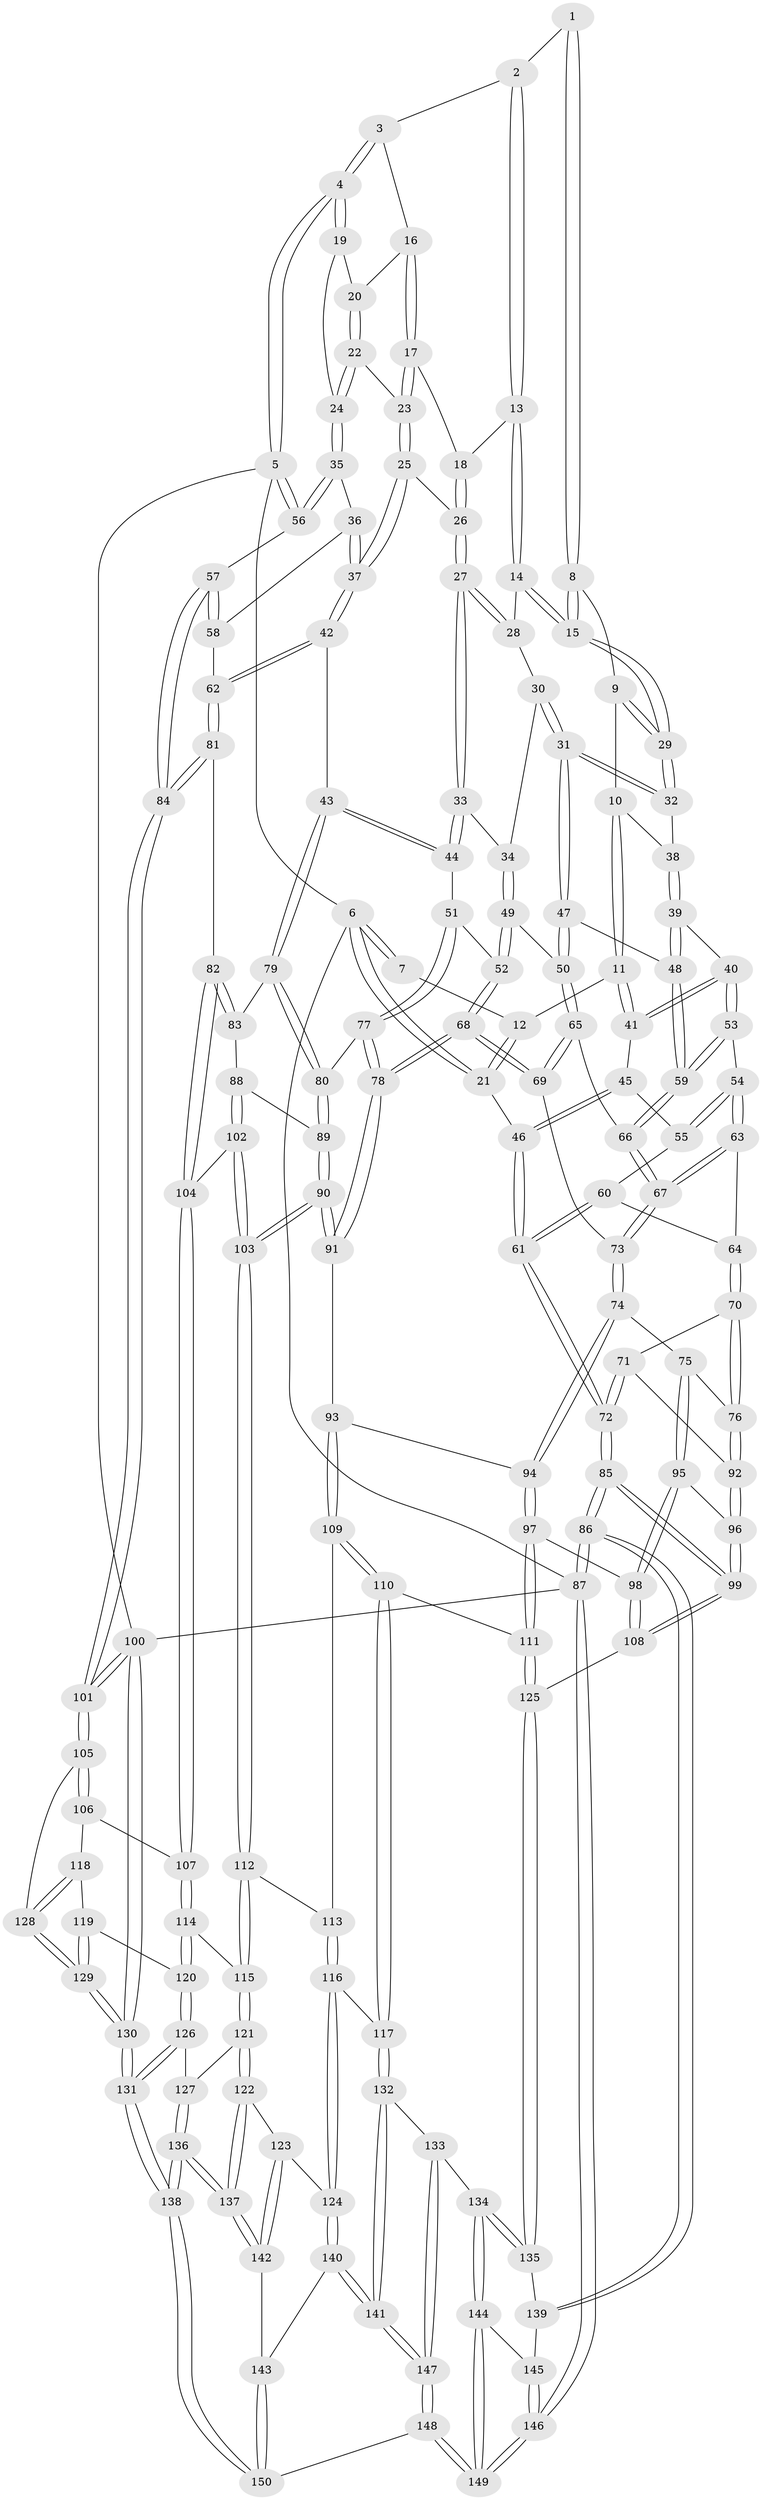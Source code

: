 // Generated by graph-tools (version 1.1) at 2025/38/03/09/25 02:38:44]
// undirected, 150 vertices, 372 edges
graph export_dot {
graph [start="1"]
  node [color=gray90,style=filled];
  1 [pos="+0.3723880087557694+0"];
  2 [pos="+0.4536500293671192+0"];
  3 [pos="+0.8465524905603359+0"];
  4 [pos="+1+0"];
  5 [pos="+1+0"];
  6 [pos="+0+0"];
  7 [pos="+0.35437542675429795+0"];
  8 [pos="+0.3658262761256392+0"];
  9 [pos="+0.30684486963662777+0.10895457693437013"];
  10 [pos="+0.2131792037070475+0.1669354026534819"];
  11 [pos="+0.19709489293285914+0.1712744374872036"];
  12 [pos="+0.14734932045878488+0.0903308877330074"];
  13 [pos="+0.5438346274516522+0.10537324440498438"];
  14 [pos="+0.5383777332770731+0.11591327028274363"];
  15 [pos="+0.4418468855939635+0.15603166133947083"];
  16 [pos="+0.7183711770336553+0.05305546343644332"];
  17 [pos="+0.6903103053937377+0.0929450600611706"];
  18 [pos="+0.663858532288488+0.11006227401720889"];
  19 [pos="+0.9300820791214018+0.05860109017644119"];
  20 [pos="+0.7987656086394561+0.14012912707385894"];
  21 [pos="+0+0"];
  22 [pos="+0.7961548685945455+0.20402667930699442"];
  23 [pos="+0.751930091161091+0.18633298903126225"];
  24 [pos="+0.8305343489277988+0.24703423523392934"];
  25 [pos="+0.6806672448991025+0.2278743565082263"];
  26 [pos="+0.6573626046064066+0.21271488768522614"];
  27 [pos="+0.6094030124417602+0.2331675409967886"];
  28 [pos="+0.543097591687304+0.14331678380361104"];
  29 [pos="+0.4014255777767591+0.19210416705169062"];
  30 [pos="+0.5165822493671937+0.22780508681480519"];
  31 [pos="+0.4290910564629292+0.26783015253340775"];
  32 [pos="+0.40192181586353287+0.19991444685871568"];
  33 [pos="+0.6010970733999218+0.24784657681438285"];
  34 [pos="+0.5668910095628334+0.2603927091830623"];
  35 [pos="+0.8311447447996468+0.2501270218434925"];
  36 [pos="+0.8308431549229084+0.25477779065154005"];
  37 [pos="+0.7253133171564438+0.3085283537022137"];
  38 [pos="+0.3055256501305687+0.24228735916982164"];
  39 [pos="+0.3031816195898803+0.2976963309398361"];
  40 [pos="+0.29102601389374794+0.3058295745577497"];
  41 [pos="+0.19621594747120902+0.17270729416217656"];
  42 [pos="+0.6905797519942803+0.37286770013867776"];
  43 [pos="+0.6829561449063989+0.37722690324497726"];
  44 [pos="+0.6573310801734673+0.3733366283674361"];
  45 [pos="+0.16002575530244395+0.2176041029024865"];
  46 [pos="+0+0.20147383739008748"];
  47 [pos="+0.42763153179735963+0.3024260151695402"];
  48 [pos="+0.4097064082206035+0.3052742459729389"];
  49 [pos="+0.5142466113468982+0.35903647186654236"];
  50 [pos="+0.44344899156585943+0.32801459766900537"];
  51 [pos="+0.5729851718265433+0.3910395195414133"];
  52 [pos="+0.5169670063333114+0.36189097283682525"];
  53 [pos="+0.2552070083986825+0.34875111214142174"];
  54 [pos="+0.24435954537017102+0.345359342846034"];
  55 [pos="+0.1653948092517173+0.28128320223855585"];
  56 [pos="+1+0.0381787896388787"];
  57 [pos="+1+0.3697097802371516"];
  58 [pos="+0.8543570937003199+0.28293316290661524"];
  59 [pos="+0.2834018509965574+0.39970426935993136"];
  60 [pos="+0.11767987837598841+0.33950170718634687"];
  61 [pos="+0+0.3611592947477617"];
  62 [pos="+0.8380635571333749+0.4266207298730693"];
  63 [pos="+0.1656027798356275+0.4073872893370038"];
  64 [pos="+0.1419586114435836+0.4108443424455065"];
  65 [pos="+0.3827512674494757+0.43589880855623475"];
  66 [pos="+0.28986135428965704+0.42601027243604744"];
  67 [pos="+0.2648910751381715+0.46501515037997604"];
  68 [pos="+0.43780763116818816+0.5277535899502357"];
  69 [pos="+0.42926078725909844+0.5162853297850365"];
  70 [pos="+0.10959357484066144+0.4764771632882309"];
  71 [pos="+0.06557854017776087+0.49396574322644965"];
  72 [pos="+0+0.4879647772098893"];
  73 [pos="+0.2569426364121475+0.4905253716600002"];
  74 [pos="+0.24487291525124588+0.5169172106300556"];
  75 [pos="+0.23457491915320586+0.520145668433557"];
  76 [pos="+0.22884696872464821+0.5188500818154648"];
  77 [pos="+0.5667725080414318+0.43750415495695105"];
  78 [pos="+0.4591127736607007+0.5876236433429232"];
  79 [pos="+0.6910593286307394+0.4870989579671647"];
  80 [pos="+0.6252186283795945+0.5306067658538968"];
  81 [pos="+0.8939801624844017+0.5059068199680709"];
  82 [pos="+0.875443401823316+0.517657394056716"];
  83 [pos="+0.7260434348488525+0.5139770971741014"];
  84 [pos="+1+0.5175941655708326"];
  85 [pos="+0+0.701647252437432"];
  86 [pos="+0+1"];
  87 [pos="+0+1"];
  88 [pos="+0.7128250203003077+0.5953504272742326"];
  89 [pos="+0.6145767341135744+0.5503039331005497"];
  90 [pos="+0.5326358155856667+0.6305027503961246"];
  91 [pos="+0.4593914178767913+0.592436191231415"];
  92 [pos="+0.11987070694218328+0.5775760870012926"];
  93 [pos="+0.44540286751476627+0.5993226442627524"];
  94 [pos="+0.32126139073719906+0.5954434948234949"];
  95 [pos="+0.17516623242796944+0.6342519439797971"];
  96 [pos="+0.12744835575851066+0.600336868538376"];
  97 [pos="+0.23009423879493004+0.7194589503517237"];
  98 [pos="+0.18030392291427053+0.6558757381714279"];
  99 [pos="+0+0.7172365028391349"];
  100 [pos="+1+1"];
  101 [pos="+1+0.7378141901764695"];
  102 [pos="+0.723191908282687+0.6349311307651985"];
  103 [pos="+0.5631689215984391+0.6768627874979593"];
  104 [pos="+0.7824940859445504+0.6643550375389223"];
  105 [pos="+1+0.7556354509099179"];
  106 [pos="+0.79405361776075+0.7055591521259432"];
  107 [pos="+0.7927326385072785+0.7030554587609386"];
  108 [pos="+0+0.7189426674213122"];
  109 [pos="+0.40477998117317104+0.6790818875200569"];
  110 [pos="+0.2992822315121684+0.7854458393736689"];
  111 [pos="+0.23046905627129863+0.7228961653368928"];
  112 [pos="+0.5669440516760686+0.7008850286845789"];
  113 [pos="+0.4340989552190506+0.7654306173371318"];
  114 [pos="+0.5807562920639318+0.7429484933395786"];
  115 [pos="+0.580484611497063+0.7428367883955903"];
  116 [pos="+0.4046915959738835+0.8489982950353429"];
  117 [pos="+0.3063040390252912+0.8045441652050679"];
  118 [pos="+0.7642139407355268+0.7987844185224442"];
  119 [pos="+0.7573074828426127+0.8067229776034649"];
  120 [pos="+0.6898966454503134+0.8148683073126277"];
  121 [pos="+0.5435853526778929+0.8183062197389922"];
  122 [pos="+0.5127353526720374+0.8465926657503153"];
  123 [pos="+0.43136665876567826+0.8627885535485897"];
  124 [pos="+0.4162352454079984+0.8597343456614004"];
  125 [pos="+0.09322154827999303+0.8034150287153142"];
  126 [pos="+0.6687510957654546+0.878062929280963"];
  127 [pos="+0.5978531908511385+0.869164197256789"];
  128 [pos="+0.8893560315725165+0.8399589623908792"];
  129 [pos="+0.8048271840465587+1"];
  130 [pos="+0.7814984314480519+1"];
  131 [pos="+0.7143914322348399+1"];
  132 [pos="+0.2495550817642297+0.8947153540042778"];
  133 [pos="+0.23886381607494542+0.9035220028813915"];
  134 [pos="+0.21282920599812322+0.9105110073541559"];
  135 [pos="+0.11113606002784146+0.8491201757660772"];
  136 [pos="+0.6633822486124549+1"];
  137 [pos="+0.6346298713371942+1"];
  138 [pos="+0.6678838685175204+1"];
  139 [pos="+0.07716785583226704+0.9280256140813551"];
  140 [pos="+0.3820105470254574+0.9319490266887779"];
  141 [pos="+0.35763018023989773+0.9616677372220395"];
  142 [pos="+0.45409862917571714+0.925018474886714"];
  143 [pos="+0.43175367170376555+0.9823360771473795"];
  144 [pos="+0.1761309610139971+0.9802156549389136"];
  145 [pos="+0.08161021689916581+0.9362871816571054"];
  146 [pos="+0.08469233469229898+1"];
  147 [pos="+0.33332508858570936+1"];
  148 [pos="+0.34359137919742583+1"];
  149 [pos="+0.1397126401854378+1"];
  150 [pos="+0.48333707799691544+1"];
  1 -- 2;
  1 -- 8;
  1 -- 8;
  2 -- 3;
  2 -- 13;
  2 -- 13;
  3 -- 4;
  3 -- 4;
  3 -- 16;
  4 -- 5;
  4 -- 5;
  4 -- 19;
  4 -- 19;
  5 -- 6;
  5 -- 56;
  5 -- 56;
  5 -- 100;
  6 -- 7;
  6 -- 7;
  6 -- 21;
  6 -- 21;
  6 -- 87;
  7 -- 12;
  8 -- 9;
  8 -- 15;
  8 -- 15;
  9 -- 10;
  9 -- 29;
  9 -- 29;
  10 -- 11;
  10 -- 11;
  10 -- 38;
  11 -- 12;
  11 -- 41;
  11 -- 41;
  12 -- 21;
  12 -- 21;
  13 -- 14;
  13 -- 14;
  13 -- 18;
  14 -- 15;
  14 -- 15;
  14 -- 28;
  15 -- 29;
  15 -- 29;
  16 -- 17;
  16 -- 17;
  16 -- 20;
  17 -- 18;
  17 -- 23;
  17 -- 23;
  18 -- 26;
  18 -- 26;
  19 -- 20;
  19 -- 24;
  20 -- 22;
  20 -- 22;
  21 -- 46;
  22 -- 23;
  22 -- 24;
  22 -- 24;
  23 -- 25;
  23 -- 25;
  24 -- 35;
  24 -- 35;
  25 -- 26;
  25 -- 37;
  25 -- 37;
  26 -- 27;
  26 -- 27;
  27 -- 28;
  27 -- 28;
  27 -- 33;
  27 -- 33;
  28 -- 30;
  29 -- 32;
  29 -- 32;
  30 -- 31;
  30 -- 31;
  30 -- 34;
  31 -- 32;
  31 -- 32;
  31 -- 47;
  31 -- 47;
  32 -- 38;
  33 -- 34;
  33 -- 44;
  33 -- 44;
  34 -- 49;
  34 -- 49;
  35 -- 36;
  35 -- 56;
  35 -- 56;
  36 -- 37;
  36 -- 37;
  36 -- 58;
  37 -- 42;
  37 -- 42;
  38 -- 39;
  38 -- 39;
  39 -- 40;
  39 -- 48;
  39 -- 48;
  40 -- 41;
  40 -- 41;
  40 -- 53;
  40 -- 53;
  41 -- 45;
  42 -- 43;
  42 -- 62;
  42 -- 62;
  43 -- 44;
  43 -- 44;
  43 -- 79;
  43 -- 79;
  44 -- 51;
  45 -- 46;
  45 -- 46;
  45 -- 55;
  46 -- 61;
  46 -- 61;
  47 -- 48;
  47 -- 50;
  47 -- 50;
  48 -- 59;
  48 -- 59;
  49 -- 50;
  49 -- 52;
  49 -- 52;
  50 -- 65;
  50 -- 65;
  51 -- 52;
  51 -- 77;
  51 -- 77;
  52 -- 68;
  52 -- 68;
  53 -- 54;
  53 -- 59;
  53 -- 59;
  54 -- 55;
  54 -- 55;
  54 -- 63;
  54 -- 63;
  55 -- 60;
  56 -- 57;
  57 -- 58;
  57 -- 58;
  57 -- 84;
  57 -- 84;
  58 -- 62;
  59 -- 66;
  59 -- 66;
  60 -- 61;
  60 -- 61;
  60 -- 64;
  61 -- 72;
  61 -- 72;
  62 -- 81;
  62 -- 81;
  63 -- 64;
  63 -- 67;
  63 -- 67;
  64 -- 70;
  64 -- 70;
  65 -- 66;
  65 -- 69;
  65 -- 69;
  66 -- 67;
  66 -- 67;
  67 -- 73;
  67 -- 73;
  68 -- 69;
  68 -- 69;
  68 -- 78;
  68 -- 78;
  69 -- 73;
  70 -- 71;
  70 -- 76;
  70 -- 76;
  71 -- 72;
  71 -- 72;
  71 -- 92;
  72 -- 85;
  72 -- 85;
  73 -- 74;
  73 -- 74;
  74 -- 75;
  74 -- 94;
  74 -- 94;
  75 -- 76;
  75 -- 95;
  75 -- 95;
  76 -- 92;
  76 -- 92;
  77 -- 78;
  77 -- 78;
  77 -- 80;
  78 -- 91;
  78 -- 91;
  79 -- 80;
  79 -- 80;
  79 -- 83;
  80 -- 89;
  80 -- 89;
  81 -- 82;
  81 -- 84;
  81 -- 84;
  82 -- 83;
  82 -- 83;
  82 -- 104;
  82 -- 104;
  83 -- 88;
  84 -- 101;
  84 -- 101;
  85 -- 86;
  85 -- 86;
  85 -- 99;
  85 -- 99;
  86 -- 87;
  86 -- 87;
  86 -- 139;
  86 -- 139;
  87 -- 146;
  87 -- 146;
  87 -- 100;
  88 -- 89;
  88 -- 102;
  88 -- 102;
  89 -- 90;
  89 -- 90;
  90 -- 91;
  90 -- 91;
  90 -- 103;
  90 -- 103;
  91 -- 93;
  92 -- 96;
  92 -- 96;
  93 -- 94;
  93 -- 109;
  93 -- 109;
  94 -- 97;
  94 -- 97;
  95 -- 96;
  95 -- 98;
  95 -- 98;
  96 -- 99;
  96 -- 99;
  97 -- 98;
  97 -- 111;
  97 -- 111;
  98 -- 108;
  98 -- 108;
  99 -- 108;
  99 -- 108;
  100 -- 101;
  100 -- 101;
  100 -- 130;
  100 -- 130;
  101 -- 105;
  101 -- 105;
  102 -- 103;
  102 -- 103;
  102 -- 104;
  103 -- 112;
  103 -- 112;
  104 -- 107;
  104 -- 107;
  105 -- 106;
  105 -- 106;
  105 -- 128;
  106 -- 107;
  106 -- 118;
  107 -- 114;
  107 -- 114;
  108 -- 125;
  109 -- 110;
  109 -- 110;
  109 -- 113;
  110 -- 111;
  110 -- 117;
  110 -- 117;
  111 -- 125;
  111 -- 125;
  112 -- 113;
  112 -- 115;
  112 -- 115;
  113 -- 116;
  113 -- 116;
  114 -- 115;
  114 -- 120;
  114 -- 120;
  115 -- 121;
  115 -- 121;
  116 -- 117;
  116 -- 124;
  116 -- 124;
  117 -- 132;
  117 -- 132;
  118 -- 119;
  118 -- 128;
  118 -- 128;
  119 -- 120;
  119 -- 129;
  119 -- 129;
  120 -- 126;
  120 -- 126;
  121 -- 122;
  121 -- 122;
  121 -- 127;
  122 -- 123;
  122 -- 137;
  122 -- 137;
  123 -- 124;
  123 -- 142;
  123 -- 142;
  124 -- 140;
  124 -- 140;
  125 -- 135;
  125 -- 135;
  126 -- 127;
  126 -- 131;
  126 -- 131;
  127 -- 136;
  127 -- 136;
  128 -- 129;
  128 -- 129;
  129 -- 130;
  129 -- 130;
  130 -- 131;
  130 -- 131;
  131 -- 138;
  131 -- 138;
  132 -- 133;
  132 -- 141;
  132 -- 141;
  133 -- 134;
  133 -- 147;
  133 -- 147;
  134 -- 135;
  134 -- 135;
  134 -- 144;
  134 -- 144;
  135 -- 139;
  136 -- 137;
  136 -- 137;
  136 -- 138;
  136 -- 138;
  137 -- 142;
  137 -- 142;
  138 -- 150;
  138 -- 150;
  139 -- 145;
  140 -- 141;
  140 -- 141;
  140 -- 143;
  141 -- 147;
  141 -- 147;
  142 -- 143;
  143 -- 150;
  143 -- 150;
  144 -- 145;
  144 -- 149;
  144 -- 149;
  145 -- 146;
  145 -- 146;
  146 -- 149;
  146 -- 149;
  147 -- 148;
  147 -- 148;
  148 -- 149;
  148 -- 149;
  148 -- 150;
}
